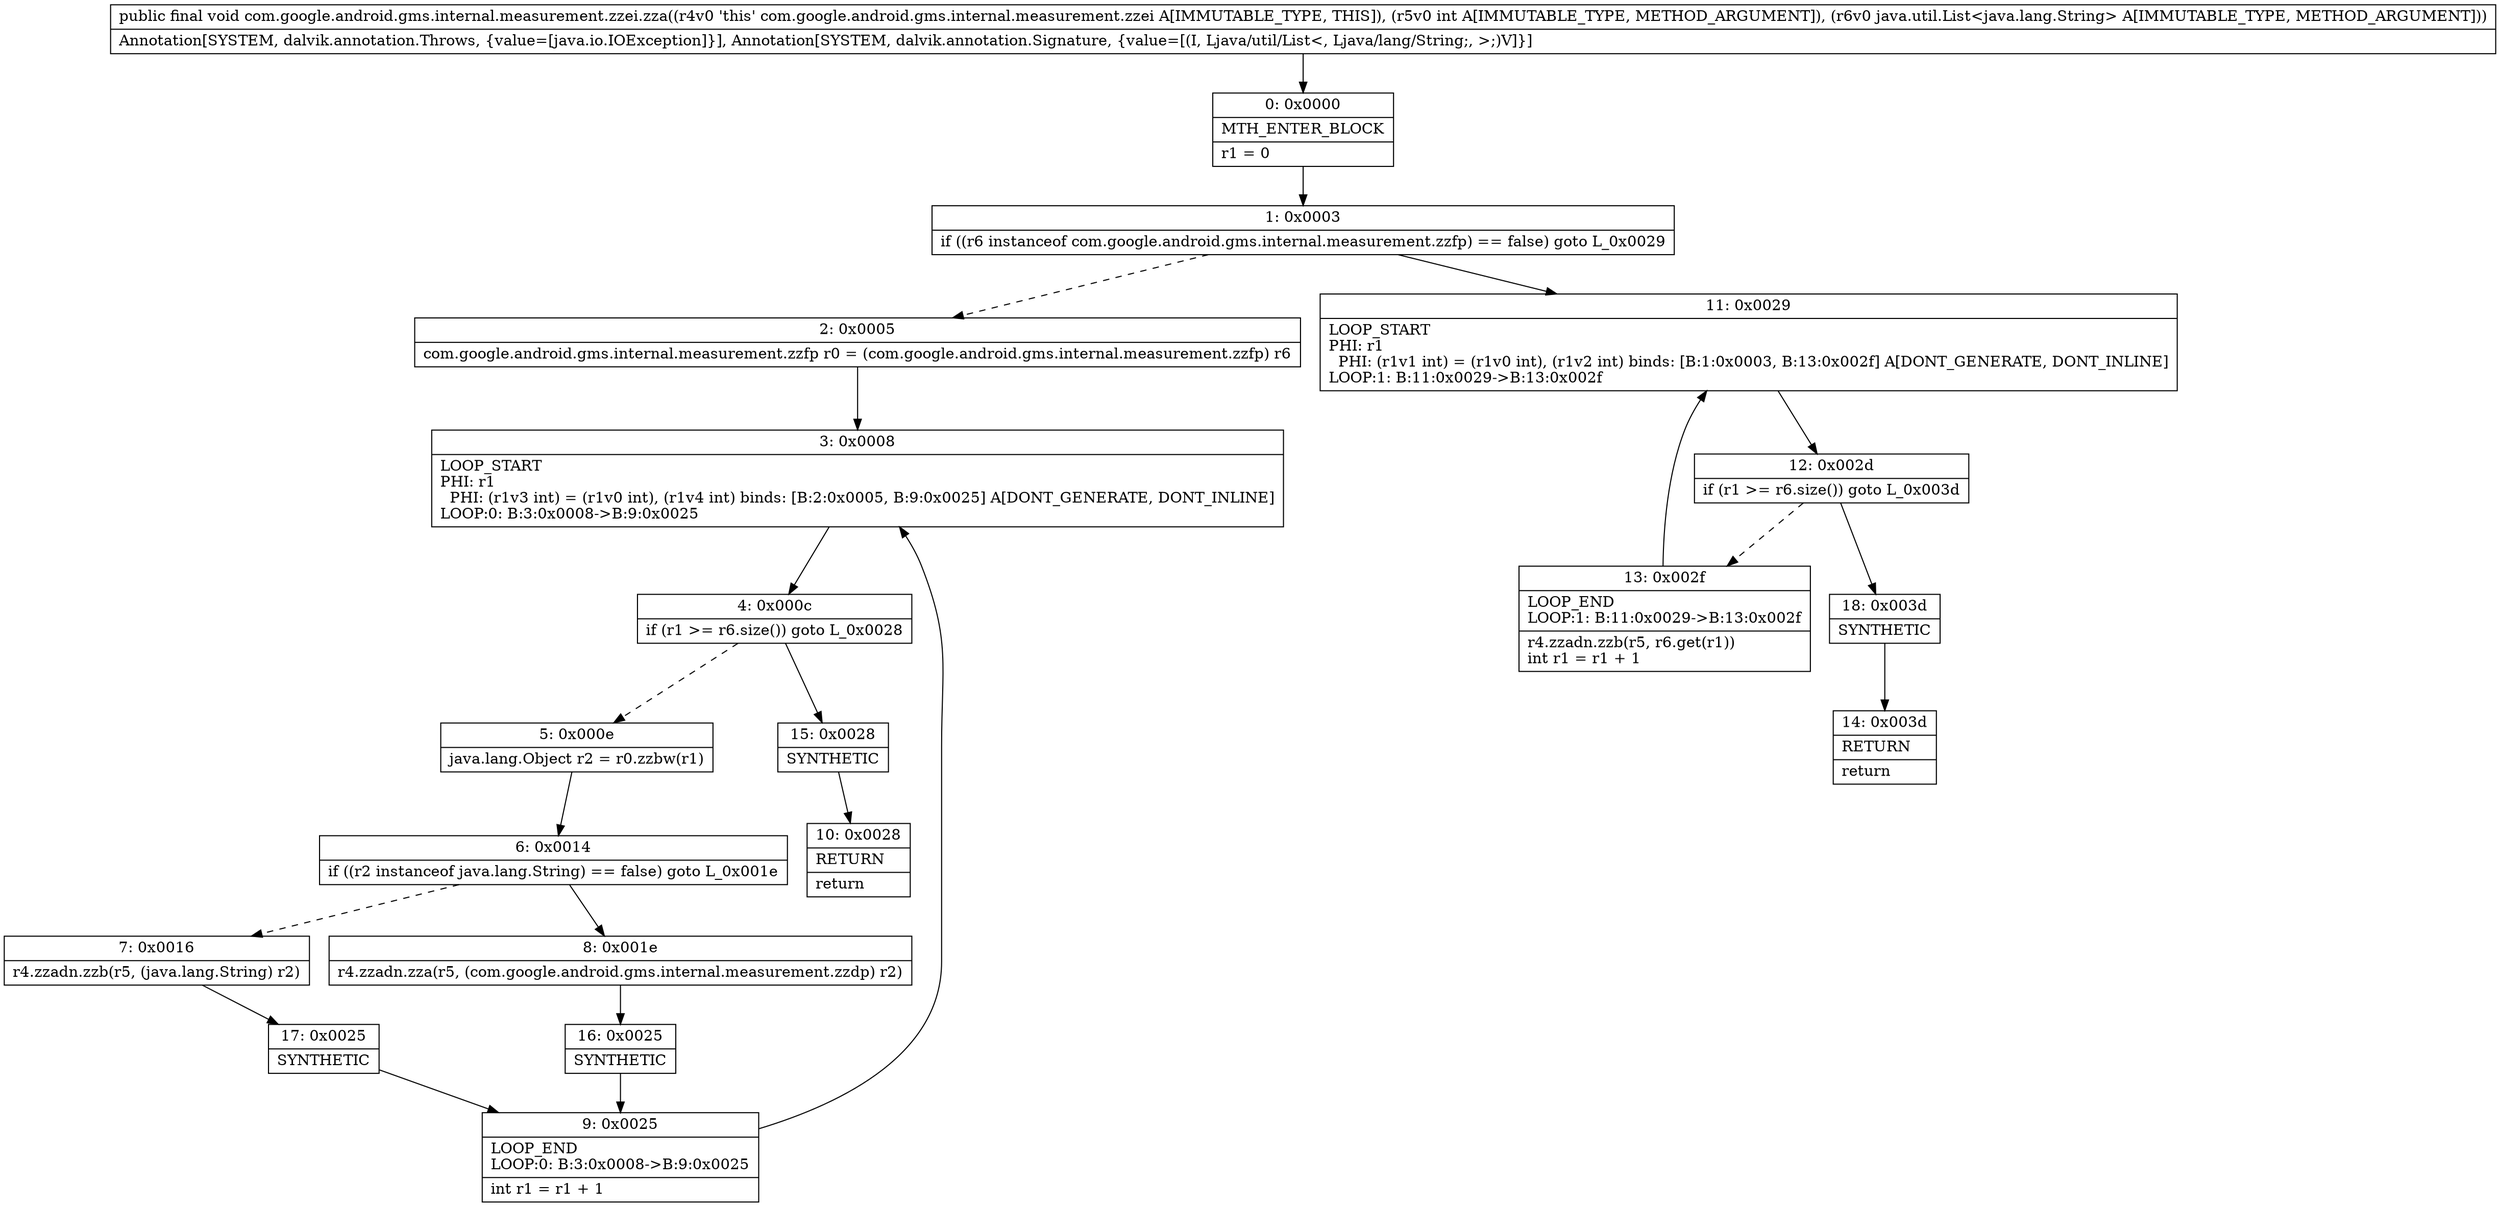 digraph "CFG forcom.google.android.gms.internal.measurement.zzei.zza(ILjava\/util\/List;)V" {
Node_0 [shape=record,label="{0\:\ 0x0000|MTH_ENTER_BLOCK\l|r1 = 0\l}"];
Node_1 [shape=record,label="{1\:\ 0x0003|if ((r6 instanceof com.google.android.gms.internal.measurement.zzfp) == false) goto L_0x0029\l}"];
Node_2 [shape=record,label="{2\:\ 0x0005|com.google.android.gms.internal.measurement.zzfp r0 = (com.google.android.gms.internal.measurement.zzfp) r6\l}"];
Node_3 [shape=record,label="{3\:\ 0x0008|LOOP_START\lPHI: r1 \l  PHI: (r1v3 int) = (r1v0 int), (r1v4 int) binds: [B:2:0x0005, B:9:0x0025] A[DONT_GENERATE, DONT_INLINE]\lLOOP:0: B:3:0x0008\-\>B:9:0x0025\l}"];
Node_4 [shape=record,label="{4\:\ 0x000c|if (r1 \>= r6.size()) goto L_0x0028\l}"];
Node_5 [shape=record,label="{5\:\ 0x000e|java.lang.Object r2 = r0.zzbw(r1)\l}"];
Node_6 [shape=record,label="{6\:\ 0x0014|if ((r2 instanceof java.lang.String) == false) goto L_0x001e\l}"];
Node_7 [shape=record,label="{7\:\ 0x0016|r4.zzadn.zzb(r5, (java.lang.String) r2)\l}"];
Node_8 [shape=record,label="{8\:\ 0x001e|r4.zzadn.zza(r5, (com.google.android.gms.internal.measurement.zzdp) r2)\l}"];
Node_9 [shape=record,label="{9\:\ 0x0025|LOOP_END\lLOOP:0: B:3:0x0008\-\>B:9:0x0025\l|int r1 = r1 + 1\l}"];
Node_10 [shape=record,label="{10\:\ 0x0028|RETURN\l|return\l}"];
Node_11 [shape=record,label="{11\:\ 0x0029|LOOP_START\lPHI: r1 \l  PHI: (r1v1 int) = (r1v0 int), (r1v2 int) binds: [B:1:0x0003, B:13:0x002f] A[DONT_GENERATE, DONT_INLINE]\lLOOP:1: B:11:0x0029\-\>B:13:0x002f\l}"];
Node_12 [shape=record,label="{12\:\ 0x002d|if (r1 \>= r6.size()) goto L_0x003d\l}"];
Node_13 [shape=record,label="{13\:\ 0x002f|LOOP_END\lLOOP:1: B:11:0x0029\-\>B:13:0x002f\l|r4.zzadn.zzb(r5, r6.get(r1))\lint r1 = r1 + 1\l}"];
Node_14 [shape=record,label="{14\:\ 0x003d|RETURN\l|return\l}"];
Node_15 [shape=record,label="{15\:\ 0x0028|SYNTHETIC\l}"];
Node_16 [shape=record,label="{16\:\ 0x0025|SYNTHETIC\l}"];
Node_17 [shape=record,label="{17\:\ 0x0025|SYNTHETIC\l}"];
Node_18 [shape=record,label="{18\:\ 0x003d|SYNTHETIC\l}"];
MethodNode[shape=record,label="{public final void com.google.android.gms.internal.measurement.zzei.zza((r4v0 'this' com.google.android.gms.internal.measurement.zzei A[IMMUTABLE_TYPE, THIS]), (r5v0 int A[IMMUTABLE_TYPE, METHOD_ARGUMENT]), (r6v0 java.util.List\<java.lang.String\> A[IMMUTABLE_TYPE, METHOD_ARGUMENT]))  | Annotation[SYSTEM, dalvik.annotation.Throws, \{value=[java.io.IOException]\}], Annotation[SYSTEM, dalvik.annotation.Signature, \{value=[(I, Ljava\/util\/List\<, Ljava\/lang\/String;, \>;)V]\}]\l}"];
MethodNode -> Node_0;
Node_0 -> Node_1;
Node_1 -> Node_2[style=dashed];
Node_1 -> Node_11;
Node_2 -> Node_3;
Node_3 -> Node_4;
Node_4 -> Node_5[style=dashed];
Node_4 -> Node_15;
Node_5 -> Node_6;
Node_6 -> Node_7[style=dashed];
Node_6 -> Node_8;
Node_7 -> Node_17;
Node_8 -> Node_16;
Node_9 -> Node_3;
Node_11 -> Node_12;
Node_12 -> Node_13[style=dashed];
Node_12 -> Node_18;
Node_13 -> Node_11;
Node_15 -> Node_10;
Node_16 -> Node_9;
Node_17 -> Node_9;
Node_18 -> Node_14;
}


